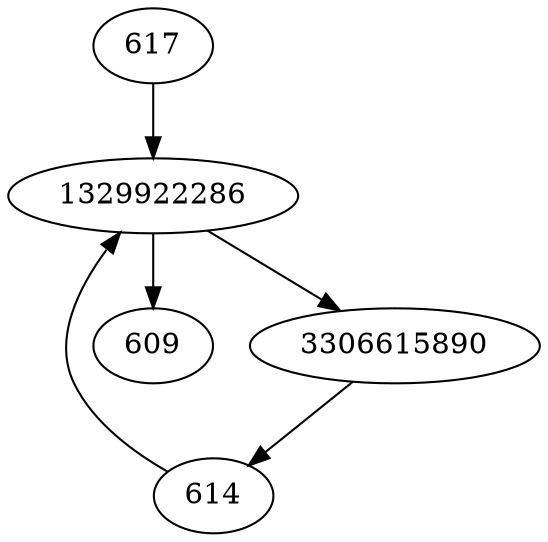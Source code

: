 strict digraph  {
609;
614;
617;
1329922286;
3306615890;
614 -> 1329922286;
617 -> 1329922286;
1329922286 -> 609;
1329922286 -> 3306615890;
3306615890 -> 614;
}
